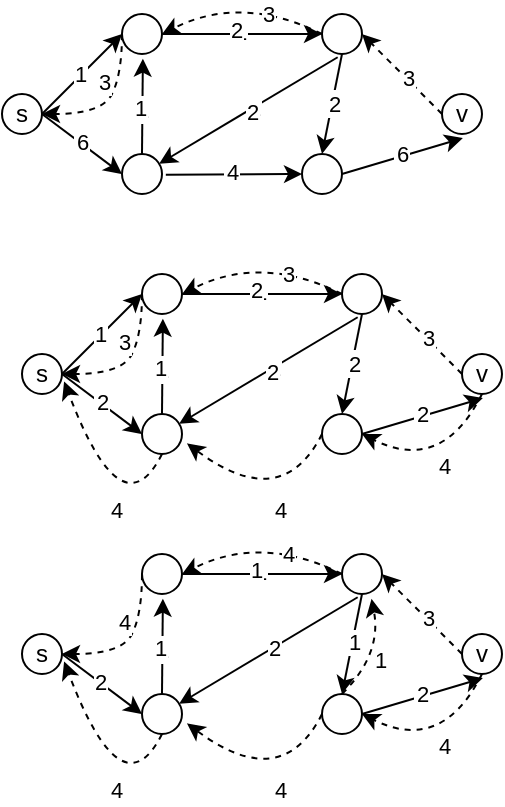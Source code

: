<mxfile version="22.1.11" type="github">
  <diagram name="第 1 页" id="MTcDfMXkf44L2_XGGqJe">
    <mxGraphModel dx="282" dy="191" grid="1" gridSize="10" guides="1" tooltips="1" connect="1" arrows="1" fold="1" page="1" pageScale="1" pageWidth="827" pageHeight="1169" math="0" shadow="0">
      <root>
        <mxCell id="0" />
        <mxCell id="1" parent="0" />
        <mxCell id="CfAI6wQkB2Q0YYcFrTAX-1" value="s" style="ellipse;whiteSpace=wrap;html=1;aspect=fixed;" vertex="1" parent="1">
          <mxGeometry x="100" y="340" width="20" height="20" as="geometry" />
        </mxCell>
        <mxCell id="CfAI6wQkB2Q0YYcFrTAX-2" value="v" style="ellipse;whiteSpace=wrap;html=1;aspect=fixed;" vertex="1" parent="1">
          <mxGeometry x="320" y="340" width="20" height="20" as="geometry" />
        </mxCell>
        <mxCell id="CfAI6wQkB2Q0YYcFrTAX-5" value="" style="ellipse;whiteSpace=wrap;html=1;aspect=fixed;" vertex="1" parent="1">
          <mxGeometry x="160" y="300" width="20" height="20" as="geometry" />
        </mxCell>
        <mxCell id="CfAI6wQkB2Q0YYcFrTAX-6" value="" style="ellipse;whiteSpace=wrap;html=1;aspect=fixed;" vertex="1" parent="1">
          <mxGeometry x="260" y="300" width="20" height="20" as="geometry" />
        </mxCell>
        <mxCell id="CfAI6wQkB2Q0YYcFrTAX-7" value="" style="ellipse;whiteSpace=wrap;html=1;aspect=fixed;" vertex="1" parent="1">
          <mxGeometry x="160" y="370" width="20" height="20" as="geometry" />
        </mxCell>
        <mxCell id="CfAI6wQkB2Q0YYcFrTAX-8" value="" style="ellipse;whiteSpace=wrap;html=1;aspect=fixed;" vertex="1" parent="1">
          <mxGeometry x="250" y="370" width="20" height="20" as="geometry" />
        </mxCell>
        <mxCell id="CfAI6wQkB2Q0YYcFrTAX-17" value="" style="endArrow=classic;html=1;rounded=0;" edge="1" parent="1">
          <mxGeometry width="50" height="50" relative="1" as="geometry">
            <mxPoint x="120" y="350" as="sourcePoint" />
            <mxPoint x="160" y="310" as="targetPoint" />
          </mxGeometry>
        </mxCell>
        <mxCell id="CfAI6wQkB2Q0YYcFrTAX-18" value="2" style="edgeLabel;html=1;align=center;verticalAlign=middle;resizable=0;points=[];" vertex="1" connectable="0" parent="CfAI6wQkB2Q0YYcFrTAX-17">
          <mxGeometry x="-0.059" relative="1" as="geometry">
            <mxPoint as="offset" />
          </mxGeometry>
        </mxCell>
        <mxCell id="CfAI6wQkB2Q0YYcFrTAX-19" value="1" style="edgeLabel;html=1;align=center;verticalAlign=middle;resizable=0;points=[];" vertex="1" connectable="0" parent="CfAI6wQkB2Q0YYcFrTAX-17">
          <mxGeometry x="-0.024" y="1" relative="1" as="geometry">
            <mxPoint as="offset" />
          </mxGeometry>
        </mxCell>
        <mxCell id="CfAI6wQkB2Q0YYcFrTAX-20" value="" style="endArrow=classic;html=1;rounded=0;entryX=0;entryY=0.5;entryDx=0;entryDy=0;" edge="1" parent="1" target="CfAI6wQkB2Q0YYcFrTAX-6">
          <mxGeometry width="50" height="50" relative="1" as="geometry">
            <mxPoint x="180" y="310" as="sourcePoint" />
            <mxPoint x="220" y="270" as="targetPoint" />
          </mxGeometry>
        </mxCell>
        <mxCell id="CfAI6wQkB2Q0YYcFrTAX-21" value="2" style="edgeLabel;html=1;align=center;verticalAlign=middle;resizable=0;points=[];" vertex="1" connectable="0" parent="CfAI6wQkB2Q0YYcFrTAX-20">
          <mxGeometry x="-0.059" relative="1" as="geometry">
            <mxPoint as="offset" />
          </mxGeometry>
        </mxCell>
        <mxCell id="CfAI6wQkB2Q0YYcFrTAX-22" value="1" style="edgeLabel;html=1;align=center;verticalAlign=middle;resizable=0;points=[];" vertex="1" connectable="0" parent="CfAI6wQkB2Q0YYcFrTAX-20">
          <mxGeometry x="-0.024" y="1" relative="1" as="geometry">
            <mxPoint as="offset" />
          </mxGeometry>
        </mxCell>
        <mxCell id="CfAI6wQkB2Q0YYcFrTAX-25" value="2" style="edgeLabel;html=1;align=center;verticalAlign=middle;resizable=0;points=[];" vertex="1" connectable="0" parent="CfAI6wQkB2Q0YYcFrTAX-20">
          <mxGeometry x="-0.073" y="2" relative="1" as="geometry">
            <mxPoint as="offset" />
          </mxGeometry>
        </mxCell>
        <mxCell id="CfAI6wQkB2Q0YYcFrTAX-26" value="" style="endArrow=classic;html=1;rounded=0;dashed=1;entryX=1;entryY=0.5;entryDx=0;entryDy=0;" edge="1" parent="1" target="CfAI6wQkB2Q0YYcFrTAX-6">
          <mxGeometry width="50" height="50" relative="1" as="geometry">
            <mxPoint x="320" y="350" as="sourcePoint" />
            <mxPoint x="300" y="300" as="targetPoint" />
          </mxGeometry>
        </mxCell>
        <mxCell id="CfAI6wQkB2Q0YYcFrTAX-27" value="3" style="edgeLabel;html=1;align=center;verticalAlign=middle;resizable=0;points=[];" vertex="1" connectable="0" parent="CfAI6wQkB2Q0YYcFrTAX-26">
          <mxGeometry x="-0.101" y="-1" relative="1" as="geometry">
            <mxPoint as="offset" />
          </mxGeometry>
        </mxCell>
        <mxCell id="CfAI6wQkB2Q0YYcFrTAX-28" value="" style="endArrow=classic;html=1;dashed=1;curved=1;" edge="1" parent="1">
          <mxGeometry width="50" height="50" relative="1" as="geometry">
            <mxPoint x="260" y="310" as="sourcePoint" />
            <mxPoint x="180" y="310" as="targetPoint" />
            <Array as="points">
              <mxPoint x="220" y="290" />
            </Array>
          </mxGeometry>
        </mxCell>
        <mxCell id="CfAI6wQkB2Q0YYcFrTAX-30" value="3" style="edgeLabel;html=1;align=center;verticalAlign=middle;resizable=0;points=[];" vertex="1" connectable="0" parent="CfAI6wQkB2Q0YYcFrTAX-28">
          <mxGeometry x="-0.358" y="3" relative="1" as="geometry">
            <mxPoint as="offset" />
          </mxGeometry>
        </mxCell>
        <mxCell id="CfAI6wQkB2Q0YYcFrTAX-31" value="" style="endArrow=classic;html=1;dashed=1;curved=1;exitX=0;exitY=0.5;exitDx=0;exitDy=0;" edge="1" parent="1">
          <mxGeometry width="50" height="50" relative="1" as="geometry">
            <mxPoint x="160" y="310" as="sourcePoint" />
            <mxPoint x="120" y="350" as="targetPoint" />
            <Array as="points">
              <mxPoint x="160" y="330" />
              <mxPoint x="150" y="350" />
            </Array>
          </mxGeometry>
        </mxCell>
        <mxCell id="CfAI6wQkB2Q0YYcFrTAX-32" value="3" style="edgeLabel;html=1;align=center;verticalAlign=middle;resizable=0;points=[];" vertex="1" connectable="0" parent="CfAI6wQkB2Q0YYcFrTAX-31">
          <mxGeometry x="-0.358" y="3" relative="1" as="geometry">
            <mxPoint x="-11" as="offset" />
          </mxGeometry>
        </mxCell>
        <mxCell id="CfAI6wQkB2Q0YYcFrTAX-33" value="" style="endArrow=classic;html=1;rounded=0;entryX=0;entryY=0.5;entryDx=0;entryDy=0;" edge="1" parent="1" target="CfAI6wQkB2Q0YYcFrTAX-7">
          <mxGeometry width="50" height="50" relative="1" as="geometry">
            <mxPoint x="120" y="350" as="sourcePoint" />
            <mxPoint x="190" y="330" as="targetPoint" />
          </mxGeometry>
        </mxCell>
        <mxCell id="CfAI6wQkB2Q0YYcFrTAX-34" value="2" style="edgeLabel;html=1;align=center;verticalAlign=middle;resizable=0;points=[];" vertex="1" connectable="0" parent="CfAI6wQkB2Q0YYcFrTAX-33">
          <mxGeometry x="-0.059" relative="1" as="geometry">
            <mxPoint as="offset" />
          </mxGeometry>
        </mxCell>
        <mxCell id="CfAI6wQkB2Q0YYcFrTAX-35" value="6" style="edgeLabel;html=1;align=center;verticalAlign=middle;resizable=0;points=[];" vertex="1" connectable="0" parent="CfAI6wQkB2Q0YYcFrTAX-33">
          <mxGeometry x="-0.024" y="1" relative="1" as="geometry">
            <mxPoint as="offset" />
          </mxGeometry>
        </mxCell>
        <mxCell id="CfAI6wQkB2Q0YYcFrTAX-36" value="" style="endArrow=classic;html=1;rounded=0;entryX=0;entryY=0.5;entryDx=0;entryDy=0;exitX=1.096;exitY=0.52;exitDx=0;exitDy=0;exitPerimeter=0;" edge="1" parent="1" source="CfAI6wQkB2Q0YYcFrTAX-7" target="CfAI6wQkB2Q0YYcFrTAX-8">
          <mxGeometry width="50" height="50" relative="1" as="geometry">
            <mxPoint x="180" y="350" as="sourcePoint" />
            <mxPoint x="220" y="380" as="targetPoint" />
          </mxGeometry>
        </mxCell>
        <mxCell id="CfAI6wQkB2Q0YYcFrTAX-37" value="2" style="edgeLabel;html=1;align=center;verticalAlign=middle;resizable=0;points=[];" vertex="1" connectable="0" parent="CfAI6wQkB2Q0YYcFrTAX-36">
          <mxGeometry x="-0.059" relative="1" as="geometry">
            <mxPoint as="offset" />
          </mxGeometry>
        </mxCell>
        <mxCell id="CfAI6wQkB2Q0YYcFrTAX-38" value="4" style="edgeLabel;html=1;align=center;verticalAlign=middle;resizable=0;points=[];" vertex="1" connectable="0" parent="CfAI6wQkB2Q0YYcFrTAX-36">
          <mxGeometry x="-0.024" y="1" relative="1" as="geometry">
            <mxPoint as="offset" />
          </mxGeometry>
        </mxCell>
        <mxCell id="CfAI6wQkB2Q0YYcFrTAX-39" value="" style="endArrow=classic;html=1;rounded=0;exitX=0.5;exitY=0;exitDx=0;exitDy=0;entryX=0.522;entryY=1.116;entryDx=0;entryDy=0;entryPerimeter=0;" edge="1" parent="1" source="CfAI6wQkB2Q0YYcFrTAX-7" target="CfAI6wQkB2Q0YYcFrTAX-5">
          <mxGeometry width="50" height="50" relative="1" as="geometry">
            <mxPoint x="170" y="320" as="sourcePoint" />
            <mxPoint x="210" y="330" as="targetPoint" />
          </mxGeometry>
        </mxCell>
        <mxCell id="CfAI6wQkB2Q0YYcFrTAX-40" value="2" style="edgeLabel;html=1;align=center;verticalAlign=middle;resizable=0;points=[];" vertex="1" connectable="0" parent="CfAI6wQkB2Q0YYcFrTAX-39">
          <mxGeometry x="-0.059" relative="1" as="geometry">
            <mxPoint as="offset" />
          </mxGeometry>
        </mxCell>
        <mxCell id="CfAI6wQkB2Q0YYcFrTAX-41" value="1" style="edgeLabel;html=1;align=center;verticalAlign=middle;resizable=0;points=[];" vertex="1" connectable="0" parent="CfAI6wQkB2Q0YYcFrTAX-39">
          <mxGeometry x="-0.024" y="1" relative="1" as="geometry">
            <mxPoint as="offset" />
          </mxGeometry>
        </mxCell>
        <mxCell id="CfAI6wQkB2Q0YYcFrTAX-42" value="" style="endArrow=classic;html=1;rounded=0;exitX=0.392;exitY=1.081;exitDx=0;exitDy=0;exitPerimeter=0;" edge="1" parent="1" source="CfAI6wQkB2Q0YYcFrTAX-6" target="CfAI6wQkB2Q0YYcFrTAX-7">
          <mxGeometry width="50" height="50" relative="1" as="geometry">
            <mxPoint x="210" y="330" as="sourcePoint" />
            <mxPoint x="250" y="360" as="targetPoint" />
          </mxGeometry>
        </mxCell>
        <mxCell id="CfAI6wQkB2Q0YYcFrTAX-43" value="2" style="edgeLabel;html=1;align=center;verticalAlign=middle;resizable=0;points=[];" vertex="1" connectable="0" parent="CfAI6wQkB2Q0YYcFrTAX-42">
          <mxGeometry x="-0.059" relative="1" as="geometry">
            <mxPoint as="offset" />
          </mxGeometry>
        </mxCell>
        <mxCell id="CfAI6wQkB2Q0YYcFrTAX-44" value="2" style="edgeLabel;html=1;align=center;verticalAlign=middle;resizable=0;points=[];" vertex="1" connectable="0" parent="CfAI6wQkB2Q0YYcFrTAX-42">
          <mxGeometry x="-0.024" y="1" relative="1" as="geometry">
            <mxPoint as="offset" />
          </mxGeometry>
        </mxCell>
        <mxCell id="CfAI6wQkB2Q0YYcFrTAX-45" value="" style="endArrow=classic;html=1;rounded=0;entryX=0.5;entryY=0;entryDx=0;entryDy=0;" edge="1" parent="1" target="CfAI6wQkB2Q0YYcFrTAX-8">
          <mxGeometry width="50" height="50" relative="1" as="geometry">
            <mxPoint x="270" y="320" as="sourcePoint" />
            <mxPoint x="310" y="350" as="targetPoint" />
          </mxGeometry>
        </mxCell>
        <mxCell id="CfAI6wQkB2Q0YYcFrTAX-46" value="2" style="edgeLabel;html=1;align=center;verticalAlign=middle;resizable=0;points=[];" vertex="1" connectable="0" parent="CfAI6wQkB2Q0YYcFrTAX-45">
          <mxGeometry x="-0.059" relative="1" as="geometry">
            <mxPoint as="offset" />
          </mxGeometry>
        </mxCell>
        <mxCell id="CfAI6wQkB2Q0YYcFrTAX-47" value="2" style="edgeLabel;html=1;align=center;verticalAlign=middle;resizable=0;points=[];" vertex="1" connectable="0" parent="CfAI6wQkB2Q0YYcFrTAX-45">
          <mxGeometry x="-0.024" y="1" relative="1" as="geometry">
            <mxPoint as="offset" />
          </mxGeometry>
        </mxCell>
        <mxCell id="CfAI6wQkB2Q0YYcFrTAX-48" value="" style="endArrow=classic;html=1;rounded=0;entryX=0.521;entryY=1.103;entryDx=0;entryDy=0;entryPerimeter=0;" edge="1" parent="1" target="CfAI6wQkB2Q0YYcFrTAX-2">
          <mxGeometry width="50" height="50" relative="1" as="geometry">
            <mxPoint x="270" y="380" as="sourcePoint" />
            <mxPoint x="310" y="410" as="targetPoint" />
          </mxGeometry>
        </mxCell>
        <mxCell id="CfAI6wQkB2Q0YYcFrTAX-49" value="2" style="edgeLabel;html=1;align=center;verticalAlign=middle;resizable=0;points=[];" vertex="1" connectable="0" parent="CfAI6wQkB2Q0YYcFrTAX-48">
          <mxGeometry x="-0.059" relative="1" as="geometry">
            <mxPoint as="offset" />
          </mxGeometry>
        </mxCell>
        <mxCell id="CfAI6wQkB2Q0YYcFrTAX-50" value="6" style="edgeLabel;html=1;align=center;verticalAlign=middle;resizable=0;points=[];" vertex="1" connectable="0" parent="CfAI6wQkB2Q0YYcFrTAX-48">
          <mxGeometry x="-0.024" y="1" relative="1" as="geometry">
            <mxPoint as="offset" />
          </mxGeometry>
        </mxCell>
        <mxCell id="CfAI6wQkB2Q0YYcFrTAX-51" value="s" style="ellipse;whiteSpace=wrap;html=1;aspect=fixed;" vertex="1" parent="1">
          <mxGeometry x="110" y="470" width="20" height="20" as="geometry" />
        </mxCell>
        <mxCell id="CfAI6wQkB2Q0YYcFrTAX-52" value="v" style="ellipse;whiteSpace=wrap;html=1;aspect=fixed;" vertex="1" parent="1">
          <mxGeometry x="330" y="470" width="20" height="20" as="geometry" />
        </mxCell>
        <mxCell id="CfAI6wQkB2Q0YYcFrTAX-53" value="" style="ellipse;whiteSpace=wrap;html=1;aspect=fixed;" vertex="1" parent="1">
          <mxGeometry x="170" y="430" width="20" height="20" as="geometry" />
        </mxCell>
        <mxCell id="CfAI6wQkB2Q0YYcFrTAX-54" value="" style="ellipse;whiteSpace=wrap;html=1;aspect=fixed;" vertex="1" parent="1">
          <mxGeometry x="270" y="430" width="20" height="20" as="geometry" />
        </mxCell>
        <mxCell id="CfAI6wQkB2Q0YYcFrTAX-55" value="" style="ellipse;whiteSpace=wrap;html=1;aspect=fixed;" vertex="1" parent="1">
          <mxGeometry x="170" y="500" width="20" height="20" as="geometry" />
        </mxCell>
        <mxCell id="CfAI6wQkB2Q0YYcFrTAX-56" value="" style="ellipse;whiteSpace=wrap;html=1;aspect=fixed;" vertex="1" parent="1">
          <mxGeometry x="260" y="500" width="20" height="20" as="geometry" />
        </mxCell>
        <mxCell id="CfAI6wQkB2Q0YYcFrTAX-57" value="" style="endArrow=classic;html=1;rounded=0;" edge="1" parent="1">
          <mxGeometry width="50" height="50" relative="1" as="geometry">
            <mxPoint x="130" y="480" as="sourcePoint" />
            <mxPoint x="170" y="440" as="targetPoint" />
          </mxGeometry>
        </mxCell>
        <mxCell id="CfAI6wQkB2Q0YYcFrTAX-58" value="2" style="edgeLabel;html=1;align=center;verticalAlign=middle;resizable=0;points=[];" vertex="1" connectable="0" parent="CfAI6wQkB2Q0YYcFrTAX-57">
          <mxGeometry x="-0.059" relative="1" as="geometry">
            <mxPoint as="offset" />
          </mxGeometry>
        </mxCell>
        <mxCell id="CfAI6wQkB2Q0YYcFrTAX-59" value="1" style="edgeLabel;html=1;align=center;verticalAlign=middle;resizable=0;points=[];" vertex="1" connectable="0" parent="CfAI6wQkB2Q0YYcFrTAX-57">
          <mxGeometry x="-0.024" y="1" relative="1" as="geometry">
            <mxPoint as="offset" />
          </mxGeometry>
        </mxCell>
        <mxCell id="CfAI6wQkB2Q0YYcFrTAX-60" value="" style="endArrow=classic;html=1;rounded=0;entryX=0;entryY=0.5;entryDx=0;entryDy=0;" edge="1" parent="1" target="CfAI6wQkB2Q0YYcFrTAX-54">
          <mxGeometry width="50" height="50" relative="1" as="geometry">
            <mxPoint x="190" y="440" as="sourcePoint" />
            <mxPoint x="230" y="400" as="targetPoint" />
          </mxGeometry>
        </mxCell>
        <mxCell id="CfAI6wQkB2Q0YYcFrTAX-61" value="2" style="edgeLabel;html=1;align=center;verticalAlign=middle;resizable=0;points=[];" vertex="1" connectable="0" parent="CfAI6wQkB2Q0YYcFrTAX-60">
          <mxGeometry x="-0.059" relative="1" as="geometry">
            <mxPoint as="offset" />
          </mxGeometry>
        </mxCell>
        <mxCell id="CfAI6wQkB2Q0YYcFrTAX-62" value="1" style="edgeLabel;html=1;align=center;verticalAlign=middle;resizable=0;points=[];" vertex="1" connectable="0" parent="CfAI6wQkB2Q0YYcFrTAX-60">
          <mxGeometry x="-0.024" y="1" relative="1" as="geometry">
            <mxPoint as="offset" />
          </mxGeometry>
        </mxCell>
        <mxCell id="CfAI6wQkB2Q0YYcFrTAX-63" value="2" style="edgeLabel;html=1;align=center;verticalAlign=middle;resizable=0;points=[];" vertex="1" connectable="0" parent="CfAI6wQkB2Q0YYcFrTAX-60">
          <mxGeometry x="-0.073" y="2" relative="1" as="geometry">
            <mxPoint as="offset" />
          </mxGeometry>
        </mxCell>
        <mxCell id="CfAI6wQkB2Q0YYcFrTAX-64" value="" style="endArrow=classic;html=1;rounded=0;dashed=1;entryX=1;entryY=0.5;entryDx=0;entryDy=0;" edge="1" parent="1" target="CfAI6wQkB2Q0YYcFrTAX-54">
          <mxGeometry width="50" height="50" relative="1" as="geometry">
            <mxPoint x="330" y="480" as="sourcePoint" />
            <mxPoint x="310" y="430" as="targetPoint" />
          </mxGeometry>
        </mxCell>
        <mxCell id="CfAI6wQkB2Q0YYcFrTAX-65" value="3" style="edgeLabel;html=1;align=center;verticalAlign=middle;resizable=0;points=[];" vertex="1" connectable="0" parent="CfAI6wQkB2Q0YYcFrTAX-64">
          <mxGeometry x="-0.101" y="-1" relative="1" as="geometry">
            <mxPoint as="offset" />
          </mxGeometry>
        </mxCell>
        <mxCell id="CfAI6wQkB2Q0YYcFrTAX-66" value="" style="endArrow=classic;html=1;dashed=1;curved=1;" edge="1" parent="1">
          <mxGeometry width="50" height="50" relative="1" as="geometry">
            <mxPoint x="270" y="440" as="sourcePoint" />
            <mxPoint x="190" y="440" as="targetPoint" />
            <Array as="points">
              <mxPoint x="230" y="420" />
            </Array>
          </mxGeometry>
        </mxCell>
        <mxCell id="CfAI6wQkB2Q0YYcFrTAX-67" value="3" style="edgeLabel;html=1;align=center;verticalAlign=middle;resizable=0;points=[];" vertex="1" connectable="0" parent="CfAI6wQkB2Q0YYcFrTAX-66">
          <mxGeometry x="-0.358" y="3" relative="1" as="geometry">
            <mxPoint as="offset" />
          </mxGeometry>
        </mxCell>
        <mxCell id="CfAI6wQkB2Q0YYcFrTAX-68" value="" style="endArrow=classic;html=1;dashed=1;curved=1;exitX=0;exitY=0.5;exitDx=0;exitDy=0;" edge="1" parent="1">
          <mxGeometry width="50" height="50" relative="1" as="geometry">
            <mxPoint x="170" y="440" as="sourcePoint" />
            <mxPoint x="130" y="480" as="targetPoint" />
            <Array as="points">
              <mxPoint x="170" y="460" />
              <mxPoint x="160" y="480" />
            </Array>
          </mxGeometry>
        </mxCell>
        <mxCell id="CfAI6wQkB2Q0YYcFrTAX-69" value="3" style="edgeLabel;html=1;align=center;verticalAlign=middle;resizable=0;points=[];" vertex="1" connectable="0" parent="CfAI6wQkB2Q0YYcFrTAX-68">
          <mxGeometry x="-0.358" y="3" relative="1" as="geometry">
            <mxPoint x="-11" as="offset" />
          </mxGeometry>
        </mxCell>
        <mxCell id="CfAI6wQkB2Q0YYcFrTAX-70" value="" style="endArrow=classic;html=1;rounded=0;entryX=0;entryY=0.5;entryDx=0;entryDy=0;" edge="1" parent="1" target="CfAI6wQkB2Q0YYcFrTAX-55">
          <mxGeometry width="50" height="50" relative="1" as="geometry">
            <mxPoint x="130" y="480" as="sourcePoint" />
            <mxPoint x="200" y="460" as="targetPoint" />
          </mxGeometry>
        </mxCell>
        <mxCell id="CfAI6wQkB2Q0YYcFrTAX-71" value="2" style="edgeLabel;html=1;align=center;verticalAlign=middle;resizable=0;points=[];" vertex="1" connectable="0" parent="CfAI6wQkB2Q0YYcFrTAX-70">
          <mxGeometry x="-0.059" relative="1" as="geometry">
            <mxPoint as="offset" />
          </mxGeometry>
        </mxCell>
        <mxCell id="CfAI6wQkB2Q0YYcFrTAX-72" value="2" style="edgeLabel;html=1;align=center;verticalAlign=middle;resizable=0;points=[];" vertex="1" connectable="0" parent="CfAI6wQkB2Q0YYcFrTAX-70">
          <mxGeometry x="-0.024" y="1" relative="1" as="geometry">
            <mxPoint as="offset" />
          </mxGeometry>
        </mxCell>
        <mxCell id="CfAI6wQkB2Q0YYcFrTAX-76" value="" style="endArrow=classic;html=1;rounded=0;exitX=0.5;exitY=0;exitDx=0;exitDy=0;entryX=0.522;entryY=1.116;entryDx=0;entryDy=0;entryPerimeter=0;" edge="1" parent="1" source="CfAI6wQkB2Q0YYcFrTAX-55" target="CfAI6wQkB2Q0YYcFrTAX-53">
          <mxGeometry width="50" height="50" relative="1" as="geometry">
            <mxPoint x="180" y="450" as="sourcePoint" />
            <mxPoint x="220" y="460" as="targetPoint" />
          </mxGeometry>
        </mxCell>
        <mxCell id="CfAI6wQkB2Q0YYcFrTAX-77" value="2" style="edgeLabel;html=1;align=center;verticalAlign=middle;resizable=0;points=[];" vertex="1" connectable="0" parent="CfAI6wQkB2Q0YYcFrTAX-76">
          <mxGeometry x="-0.059" relative="1" as="geometry">
            <mxPoint as="offset" />
          </mxGeometry>
        </mxCell>
        <mxCell id="CfAI6wQkB2Q0YYcFrTAX-78" value="1" style="edgeLabel;html=1;align=center;verticalAlign=middle;resizable=0;points=[];" vertex="1" connectable="0" parent="CfAI6wQkB2Q0YYcFrTAX-76">
          <mxGeometry x="-0.024" y="1" relative="1" as="geometry">
            <mxPoint as="offset" />
          </mxGeometry>
        </mxCell>
        <mxCell id="CfAI6wQkB2Q0YYcFrTAX-79" value="" style="endArrow=classic;html=1;rounded=0;exitX=0.392;exitY=1.081;exitDx=0;exitDy=0;exitPerimeter=0;" edge="1" parent="1" source="CfAI6wQkB2Q0YYcFrTAX-54" target="CfAI6wQkB2Q0YYcFrTAX-55">
          <mxGeometry width="50" height="50" relative="1" as="geometry">
            <mxPoint x="220" y="460" as="sourcePoint" />
            <mxPoint x="260" y="490" as="targetPoint" />
          </mxGeometry>
        </mxCell>
        <mxCell id="CfAI6wQkB2Q0YYcFrTAX-80" value="2" style="edgeLabel;html=1;align=center;verticalAlign=middle;resizable=0;points=[];" vertex="1" connectable="0" parent="CfAI6wQkB2Q0YYcFrTAX-79">
          <mxGeometry x="-0.059" relative="1" as="geometry">
            <mxPoint as="offset" />
          </mxGeometry>
        </mxCell>
        <mxCell id="CfAI6wQkB2Q0YYcFrTAX-81" value="2" style="edgeLabel;html=1;align=center;verticalAlign=middle;resizable=0;points=[];" vertex="1" connectable="0" parent="CfAI6wQkB2Q0YYcFrTAX-79">
          <mxGeometry x="-0.024" y="1" relative="1" as="geometry">
            <mxPoint as="offset" />
          </mxGeometry>
        </mxCell>
        <mxCell id="CfAI6wQkB2Q0YYcFrTAX-82" value="" style="endArrow=classic;html=1;rounded=0;entryX=0.5;entryY=0;entryDx=0;entryDy=0;" edge="1" parent="1" target="CfAI6wQkB2Q0YYcFrTAX-56">
          <mxGeometry width="50" height="50" relative="1" as="geometry">
            <mxPoint x="280" y="450" as="sourcePoint" />
            <mxPoint x="320" y="480" as="targetPoint" />
          </mxGeometry>
        </mxCell>
        <mxCell id="CfAI6wQkB2Q0YYcFrTAX-83" value="2" style="edgeLabel;html=1;align=center;verticalAlign=middle;resizable=0;points=[];" vertex="1" connectable="0" parent="CfAI6wQkB2Q0YYcFrTAX-82">
          <mxGeometry x="-0.059" relative="1" as="geometry">
            <mxPoint as="offset" />
          </mxGeometry>
        </mxCell>
        <mxCell id="CfAI6wQkB2Q0YYcFrTAX-84" value="2" style="edgeLabel;html=1;align=center;verticalAlign=middle;resizable=0;points=[];" vertex="1" connectable="0" parent="CfAI6wQkB2Q0YYcFrTAX-82">
          <mxGeometry x="-0.024" y="1" relative="1" as="geometry">
            <mxPoint as="offset" />
          </mxGeometry>
        </mxCell>
        <mxCell id="CfAI6wQkB2Q0YYcFrTAX-85" value="" style="endArrow=classic;html=1;rounded=0;entryX=0.521;entryY=1.103;entryDx=0;entryDy=0;entryPerimeter=0;" edge="1" parent="1" target="CfAI6wQkB2Q0YYcFrTAX-52">
          <mxGeometry width="50" height="50" relative="1" as="geometry">
            <mxPoint x="280" y="510" as="sourcePoint" />
            <mxPoint x="320" y="540" as="targetPoint" />
          </mxGeometry>
        </mxCell>
        <mxCell id="CfAI6wQkB2Q0YYcFrTAX-86" value="2" style="edgeLabel;html=1;align=center;verticalAlign=middle;resizable=0;points=[];" vertex="1" connectable="0" parent="CfAI6wQkB2Q0YYcFrTAX-85">
          <mxGeometry x="-0.059" relative="1" as="geometry">
            <mxPoint as="offset" />
          </mxGeometry>
        </mxCell>
        <mxCell id="CfAI6wQkB2Q0YYcFrTAX-87" value="2" style="edgeLabel;html=1;align=center;verticalAlign=middle;resizable=0;points=[];" vertex="1" connectable="0" parent="CfAI6wQkB2Q0YYcFrTAX-85">
          <mxGeometry x="-0.024" y="1" relative="1" as="geometry">
            <mxPoint as="offset" />
          </mxGeometry>
        </mxCell>
        <mxCell id="CfAI6wQkB2Q0YYcFrTAX-88" value="" style="endArrow=classic;html=1;dashed=1;entryX=1;entryY=0.5;entryDx=0;entryDy=0;curved=1;exitX=0.5;exitY=1;exitDx=0;exitDy=0;" edge="1" parent="1" source="CfAI6wQkB2Q0YYcFrTAX-52">
          <mxGeometry width="50" height="50" relative="1" as="geometry">
            <mxPoint x="340" y="520" as="sourcePoint" />
            <mxPoint x="280" y="510" as="targetPoint" />
            <Array as="points">
              <mxPoint x="320" y="530" />
            </Array>
          </mxGeometry>
        </mxCell>
        <mxCell id="CfAI6wQkB2Q0YYcFrTAX-89" value="4" style="edgeLabel;html=1;align=center;verticalAlign=middle;resizable=0;points=[];" vertex="1" connectable="0" parent="CfAI6wQkB2Q0YYcFrTAX-88">
          <mxGeometry x="-0.101" y="-1" relative="1" as="geometry">
            <mxPoint as="offset" />
          </mxGeometry>
        </mxCell>
        <mxCell id="CfAI6wQkB2Q0YYcFrTAX-92" value="" style="endArrow=classic;html=1;dashed=1;entryX=1.123;entryY=0.732;entryDx=0;entryDy=0;curved=1;exitX=0.5;exitY=1;exitDx=0;exitDy=0;entryPerimeter=0;" edge="1" parent="1" target="CfAI6wQkB2Q0YYcFrTAX-55">
          <mxGeometry width="50" height="50" relative="1" as="geometry">
            <mxPoint x="260" y="510" as="sourcePoint" />
            <mxPoint x="200" y="530" as="targetPoint" />
            <Array as="points">
              <mxPoint x="240" y="550" />
            </Array>
          </mxGeometry>
        </mxCell>
        <mxCell id="CfAI6wQkB2Q0YYcFrTAX-93" value="4" style="edgeLabel;html=1;align=center;verticalAlign=middle;resizable=0;points=[];" vertex="1" connectable="0" parent="CfAI6wQkB2Q0YYcFrTAX-92">
          <mxGeometry x="-0.101" y="-1" relative="1" as="geometry">
            <mxPoint as="offset" />
          </mxGeometry>
        </mxCell>
        <mxCell id="CfAI6wQkB2Q0YYcFrTAX-94" value="" style="endArrow=classic;html=1;dashed=1;entryX=1.052;entryY=0.687;entryDx=0;entryDy=0;curved=1;exitX=0.5;exitY=1;exitDx=0;exitDy=0;entryPerimeter=0;" edge="1" parent="1" target="CfAI6wQkB2Q0YYcFrTAX-51">
          <mxGeometry width="50" height="50" relative="1" as="geometry">
            <mxPoint x="180" y="520" as="sourcePoint" />
            <mxPoint x="120" y="540" as="targetPoint" />
            <Array as="points">
              <mxPoint x="160" y="560" />
            </Array>
          </mxGeometry>
        </mxCell>
        <mxCell id="CfAI6wQkB2Q0YYcFrTAX-95" value="4" style="edgeLabel;html=1;align=center;verticalAlign=middle;resizable=0;points=[];" vertex="1" connectable="0" parent="CfAI6wQkB2Q0YYcFrTAX-94">
          <mxGeometry x="-0.101" y="-1" relative="1" as="geometry">
            <mxPoint as="offset" />
          </mxGeometry>
        </mxCell>
        <mxCell id="CfAI6wQkB2Q0YYcFrTAX-96" value="s" style="ellipse;whiteSpace=wrap;html=1;aspect=fixed;" vertex="1" parent="1">
          <mxGeometry x="110" y="610" width="20" height="20" as="geometry" />
        </mxCell>
        <mxCell id="CfAI6wQkB2Q0YYcFrTAX-97" value="v" style="ellipse;whiteSpace=wrap;html=1;aspect=fixed;" vertex="1" parent="1">
          <mxGeometry x="330" y="610" width="20" height="20" as="geometry" />
        </mxCell>
        <mxCell id="CfAI6wQkB2Q0YYcFrTAX-98" value="" style="ellipse;whiteSpace=wrap;html=1;aspect=fixed;" vertex="1" parent="1">
          <mxGeometry x="170" y="570" width="20" height="20" as="geometry" />
        </mxCell>
        <mxCell id="CfAI6wQkB2Q0YYcFrTAX-99" value="" style="ellipse;whiteSpace=wrap;html=1;aspect=fixed;" vertex="1" parent="1">
          <mxGeometry x="270" y="570" width="20" height="20" as="geometry" />
        </mxCell>
        <mxCell id="CfAI6wQkB2Q0YYcFrTAX-100" value="" style="ellipse;whiteSpace=wrap;html=1;aspect=fixed;" vertex="1" parent="1">
          <mxGeometry x="170" y="640" width="20" height="20" as="geometry" />
        </mxCell>
        <mxCell id="CfAI6wQkB2Q0YYcFrTAX-101" value="" style="ellipse;whiteSpace=wrap;html=1;aspect=fixed;" vertex="1" parent="1">
          <mxGeometry x="260" y="640" width="20" height="20" as="geometry" />
        </mxCell>
        <mxCell id="CfAI6wQkB2Q0YYcFrTAX-105" value="" style="endArrow=classic;html=1;rounded=0;entryX=0;entryY=0.5;entryDx=0;entryDy=0;" edge="1" parent="1" target="CfAI6wQkB2Q0YYcFrTAX-99">
          <mxGeometry width="50" height="50" relative="1" as="geometry">
            <mxPoint x="190" y="580" as="sourcePoint" />
            <mxPoint x="230" y="540" as="targetPoint" />
          </mxGeometry>
        </mxCell>
        <mxCell id="CfAI6wQkB2Q0YYcFrTAX-106" value="2" style="edgeLabel;html=1;align=center;verticalAlign=middle;resizable=0;points=[];" vertex="1" connectable="0" parent="CfAI6wQkB2Q0YYcFrTAX-105">
          <mxGeometry x="-0.059" relative="1" as="geometry">
            <mxPoint as="offset" />
          </mxGeometry>
        </mxCell>
        <mxCell id="CfAI6wQkB2Q0YYcFrTAX-107" value="1" style="edgeLabel;html=1;align=center;verticalAlign=middle;resizable=0;points=[];" vertex="1" connectable="0" parent="CfAI6wQkB2Q0YYcFrTAX-105">
          <mxGeometry x="-0.024" y="1" relative="1" as="geometry">
            <mxPoint as="offset" />
          </mxGeometry>
        </mxCell>
        <mxCell id="CfAI6wQkB2Q0YYcFrTAX-108" value="1" style="edgeLabel;html=1;align=center;verticalAlign=middle;resizable=0;points=[];" vertex="1" connectable="0" parent="CfAI6wQkB2Q0YYcFrTAX-105">
          <mxGeometry x="-0.073" y="2" relative="1" as="geometry">
            <mxPoint as="offset" />
          </mxGeometry>
        </mxCell>
        <mxCell id="CfAI6wQkB2Q0YYcFrTAX-109" value="" style="endArrow=classic;html=1;rounded=0;dashed=1;entryX=1;entryY=0.5;entryDx=0;entryDy=0;" edge="1" parent="1" target="CfAI6wQkB2Q0YYcFrTAX-99">
          <mxGeometry width="50" height="50" relative="1" as="geometry">
            <mxPoint x="330" y="620" as="sourcePoint" />
            <mxPoint x="310" y="570" as="targetPoint" />
          </mxGeometry>
        </mxCell>
        <mxCell id="CfAI6wQkB2Q0YYcFrTAX-110" value="3" style="edgeLabel;html=1;align=center;verticalAlign=middle;resizable=0;points=[];" vertex="1" connectable="0" parent="CfAI6wQkB2Q0YYcFrTAX-109">
          <mxGeometry x="-0.101" y="-1" relative="1" as="geometry">
            <mxPoint as="offset" />
          </mxGeometry>
        </mxCell>
        <mxCell id="CfAI6wQkB2Q0YYcFrTAX-111" value="" style="endArrow=classic;html=1;dashed=1;curved=1;" edge="1" parent="1">
          <mxGeometry width="50" height="50" relative="1" as="geometry">
            <mxPoint x="270" y="580" as="sourcePoint" />
            <mxPoint x="190" y="580" as="targetPoint" />
            <Array as="points">
              <mxPoint x="230" y="560" />
            </Array>
          </mxGeometry>
        </mxCell>
        <mxCell id="CfAI6wQkB2Q0YYcFrTAX-112" value="4" style="edgeLabel;html=1;align=center;verticalAlign=middle;resizable=0;points=[];" vertex="1" connectable="0" parent="CfAI6wQkB2Q0YYcFrTAX-111">
          <mxGeometry x="-0.358" y="3" relative="1" as="geometry">
            <mxPoint as="offset" />
          </mxGeometry>
        </mxCell>
        <mxCell id="CfAI6wQkB2Q0YYcFrTAX-113" value="" style="endArrow=classic;html=1;dashed=1;curved=1;exitX=0;exitY=0.5;exitDx=0;exitDy=0;" edge="1" parent="1">
          <mxGeometry width="50" height="50" relative="1" as="geometry">
            <mxPoint x="170" y="580" as="sourcePoint" />
            <mxPoint x="130" y="620" as="targetPoint" />
            <Array as="points">
              <mxPoint x="170" y="600" />
              <mxPoint x="160" y="620" />
            </Array>
          </mxGeometry>
        </mxCell>
        <mxCell id="CfAI6wQkB2Q0YYcFrTAX-114" value="4" style="edgeLabel;html=1;align=center;verticalAlign=middle;resizable=0;points=[];" vertex="1" connectable="0" parent="CfAI6wQkB2Q0YYcFrTAX-113">
          <mxGeometry x="-0.358" y="3" relative="1" as="geometry">
            <mxPoint x="-11" as="offset" />
          </mxGeometry>
        </mxCell>
        <mxCell id="CfAI6wQkB2Q0YYcFrTAX-115" value="" style="endArrow=classic;html=1;rounded=0;entryX=0;entryY=0.5;entryDx=0;entryDy=0;" edge="1" parent="1" target="CfAI6wQkB2Q0YYcFrTAX-100">
          <mxGeometry width="50" height="50" relative="1" as="geometry">
            <mxPoint x="130" y="620" as="sourcePoint" />
            <mxPoint x="200" y="600" as="targetPoint" />
          </mxGeometry>
        </mxCell>
        <mxCell id="CfAI6wQkB2Q0YYcFrTAX-116" value="2" style="edgeLabel;html=1;align=center;verticalAlign=middle;resizable=0;points=[];" vertex="1" connectable="0" parent="CfAI6wQkB2Q0YYcFrTAX-115">
          <mxGeometry x="-0.059" relative="1" as="geometry">
            <mxPoint as="offset" />
          </mxGeometry>
        </mxCell>
        <mxCell id="CfAI6wQkB2Q0YYcFrTAX-118" value="" style="endArrow=classic;html=1;rounded=0;exitX=0.5;exitY=0;exitDx=0;exitDy=0;entryX=0.522;entryY=1.116;entryDx=0;entryDy=0;entryPerimeter=0;" edge="1" parent="1" source="CfAI6wQkB2Q0YYcFrTAX-100" target="CfAI6wQkB2Q0YYcFrTAX-98">
          <mxGeometry width="50" height="50" relative="1" as="geometry">
            <mxPoint x="180" y="590" as="sourcePoint" />
            <mxPoint x="220" y="600" as="targetPoint" />
          </mxGeometry>
        </mxCell>
        <mxCell id="CfAI6wQkB2Q0YYcFrTAX-119" value="2" style="edgeLabel;html=1;align=center;verticalAlign=middle;resizable=0;points=[];" vertex="1" connectable="0" parent="CfAI6wQkB2Q0YYcFrTAX-118">
          <mxGeometry x="-0.059" relative="1" as="geometry">
            <mxPoint as="offset" />
          </mxGeometry>
        </mxCell>
        <mxCell id="CfAI6wQkB2Q0YYcFrTAX-120" value="1" style="edgeLabel;html=1;align=center;verticalAlign=middle;resizable=0;points=[];" vertex="1" connectable="0" parent="CfAI6wQkB2Q0YYcFrTAX-118">
          <mxGeometry x="-0.024" y="1" relative="1" as="geometry">
            <mxPoint as="offset" />
          </mxGeometry>
        </mxCell>
        <mxCell id="CfAI6wQkB2Q0YYcFrTAX-121" value="" style="endArrow=classic;html=1;rounded=0;exitX=0.392;exitY=1.081;exitDx=0;exitDy=0;exitPerimeter=0;" edge="1" parent="1" source="CfAI6wQkB2Q0YYcFrTAX-99" target="CfAI6wQkB2Q0YYcFrTAX-100">
          <mxGeometry width="50" height="50" relative="1" as="geometry">
            <mxPoint x="220" y="600" as="sourcePoint" />
            <mxPoint x="260" y="630" as="targetPoint" />
          </mxGeometry>
        </mxCell>
        <mxCell id="CfAI6wQkB2Q0YYcFrTAX-122" value="2" style="edgeLabel;html=1;align=center;verticalAlign=middle;resizable=0;points=[];" vertex="1" connectable="0" parent="CfAI6wQkB2Q0YYcFrTAX-121">
          <mxGeometry x="-0.059" relative="1" as="geometry">
            <mxPoint as="offset" />
          </mxGeometry>
        </mxCell>
        <mxCell id="CfAI6wQkB2Q0YYcFrTAX-124" value="" style="endArrow=classic;html=1;rounded=0;entryX=0.5;entryY=0;entryDx=0;entryDy=0;" edge="1" parent="1" target="CfAI6wQkB2Q0YYcFrTAX-101">
          <mxGeometry width="50" height="50" relative="1" as="geometry">
            <mxPoint x="280" y="590" as="sourcePoint" />
            <mxPoint x="320" y="620" as="targetPoint" />
          </mxGeometry>
        </mxCell>
        <mxCell id="CfAI6wQkB2Q0YYcFrTAX-125" value="1" style="edgeLabel;html=1;align=center;verticalAlign=middle;resizable=0;points=[];" vertex="1" connectable="0" parent="CfAI6wQkB2Q0YYcFrTAX-124">
          <mxGeometry x="-0.059" relative="1" as="geometry">
            <mxPoint as="offset" />
          </mxGeometry>
        </mxCell>
        <mxCell id="CfAI6wQkB2Q0YYcFrTAX-127" value="" style="endArrow=classic;html=1;rounded=0;entryX=0.521;entryY=1.103;entryDx=0;entryDy=0;entryPerimeter=0;" edge="1" parent="1" target="CfAI6wQkB2Q0YYcFrTAX-97">
          <mxGeometry width="50" height="50" relative="1" as="geometry">
            <mxPoint x="280" y="650" as="sourcePoint" />
            <mxPoint x="320" y="680" as="targetPoint" />
          </mxGeometry>
        </mxCell>
        <mxCell id="CfAI6wQkB2Q0YYcFrTAX-128" value="2" style="edgeLabel;html=1;align=center;verticalAlign=middle;resizable=0;points=[];" vertex="1" connectable="0" parent="CfAI6wQkB2Q0YYcFrTAX-127">
          <mxGeometry x="-0.059" relative="1" as="geometry">
            <mxPoint as="offset" />
          </mxGeometry>
        </mxCell>
        <mxCell id="CfAI6wQkB2Q0YYcFrTAX-129" value="2" style="edgeLabel;html=1;align=center;verticalAlign=middle;resizable=0;points=[];" vertex="1" connectable="0" parent="CfAI6wQkB2Q0YYcFrTAX-127">
          <mxGeometry x="-0.024" y="1" relative="1" as="geometry">
            <mxPoint as="offset" />
          </mxGeometry>
        </mxCell>
        <mxCell id="CfAI6wQkB2Q0YYcFrTAX-130" value="" style="endArrow=classic;html=1;dashed=1;entryX=1;entryY=0.5;entryDx=0;entryDy=0;curved=1;exitX=0.5;exitY=1;exitDx=0;exitDy=0;" edge="1" parent="1" source="CfAI6wQkB2Q0YYcFrTAX-97">
          <mxGeometry width="50" height="50" relative="1" as="geometry">
            <mxPoint x="340" y="660" as="sourcePoint" />
            <mxPoint x="280" y="650" as="targetPoint" />
            <Array as="points">
              <mxPoint x="320" y="670" />
            </Array>
          </mxGeometry>
        </mxCell>
        <mxCell id="CfAI6wQkB2Q0YYcFrTAX-131" value="4" style="edgeLabel;html=1;align=center;verticalAlign=middle;resizable=0;points=[];" vertex="1" connectable="0" parent="CfAI6wQkB2Q0YYcFrTAX-130">
          <mxGeometry x="-0.101" y="-1" relative="1" as="geometry">
            <mxPoint as="offset" />
          </mxGeometry>
        </mxCell>
        <mxCell id="CfAI6wQkB2Q0YYcFrTAX-132" value="" style="endArrow=classic;html=1;dashed=1;entryX=1.123;entryY=0.732;entryDx=0;entryDy=0;curved=1;exitX=0.5;exitY=1;exitDx=0;exitDy=0;entryPerimeter=0;" edge="1" parent="1" target="CfAI6wQkB2Q0YYcFrTAX-100">
          <mxGeometry width="50" height="50" relative="1" as="geometry">
            <mxPoint x="260" y="650" as="sourcePoint" />
            <mxPoint x="200" y="670" as="targetPoint" />
            <Array as="points">
              <mxPoint x="240" y="690" />
            </Array>
          </mxGeometry>
        </mxCell>
        <mxCell id="CfAI6wQkB2Q0YYcFrTAX-133" value="4" style="edgeLabel;html=1;align=center;verticalAlign=middle;resizable=0;points=[];" vertex="1" connectable="0" parent="CfAI6wQkB2Q0YYcFrTAX-132">
          <mxGeometry x="-0.101" y="-1" relative="1" as="geometry">
            <mxPoint as="offset" />
          </mxGeometry>
        </mxCell>
        <mxCell id="CfAI6wQkB2Q0YYcFrTAX-134" value="" style="endArrow=classic;html=1;dashed=1;entryX=1.052;entryY=0.687;entryDx=0;entryDy=0;curved=1;exitX=0.5;exitY=1;exitDx=0;exitDy=0;entryPerimeter=0;" edge="1" parent="1" target="CfAI6wQkB2Q0YYcFrTAX-96">
          <mxGeometry width="50" height="50" relative="1" as="geometry">
            <mxPoint x="180" y="660" as="sourcePoint" />
            <mxPoint x="120" y="680" as="targetPoint" />
            <Array as="points">
              <mxPoint x="160" y="700" />
            </Array>
          </mxGeometry>
        </mxCell>
        <mxCell id="CfAI6wQkB2Q0YYcFrTAX-135" value="4" style="edgeLabel;html=1;align=center;verticalAlign=middle;resizable=0;points=[];" vertex="1" connectable="0" parent="CfAI6wQkB2Q0YYcFrTAX-134">
          <mxGeometry x="-0.101" y="-1" relative="1" as="geometry">
            <mxPoint as="offset" />
          </mxGeometry>
        </mxCell>
        <mxCell id="CfAI6wQkB2Q0YYcFrTAX-143" value="" style="endArrow=classic;html=1;dashed=1;entryX=0.739;entryY=1.121;entryDx=0;entryDy=0;entryPerimeter=0;curved=1;" edge="1" parent="1" target="CfAI6wQkB2Q0YYcFrTAX-99">
          <mxGeometry width="50" height="50" relative="1" as="geometry">
            <mxPoint x="270" y="640" as="sourcePoint" />
            <mxPoint x="300" y="590" as="targetPoint" />
            <Array as="points">
              <mxPoint x="290" y="620" />
            </Array>
          </mxGeometry>
        </mxCell>
        <mxCell id="CfAI6wQkB2Q0YYcFrTAX-144" value="1" style="edgeLabel;html=1;align=center;verticalAlign=middle;resizable=0;points=[];" vertex="1" connectable="0" parent="CfAI6wQkB2Q0YYcFrTAX-143">
          <mxGeometry x="-0.101" y="-1" relative="1" as="geometry">
            <mxPoint as="offset" />
          </mxGeometry>
        </mxCell>
      </root>
    </mxGraphModel>
  </diagram>
</mxfile>
